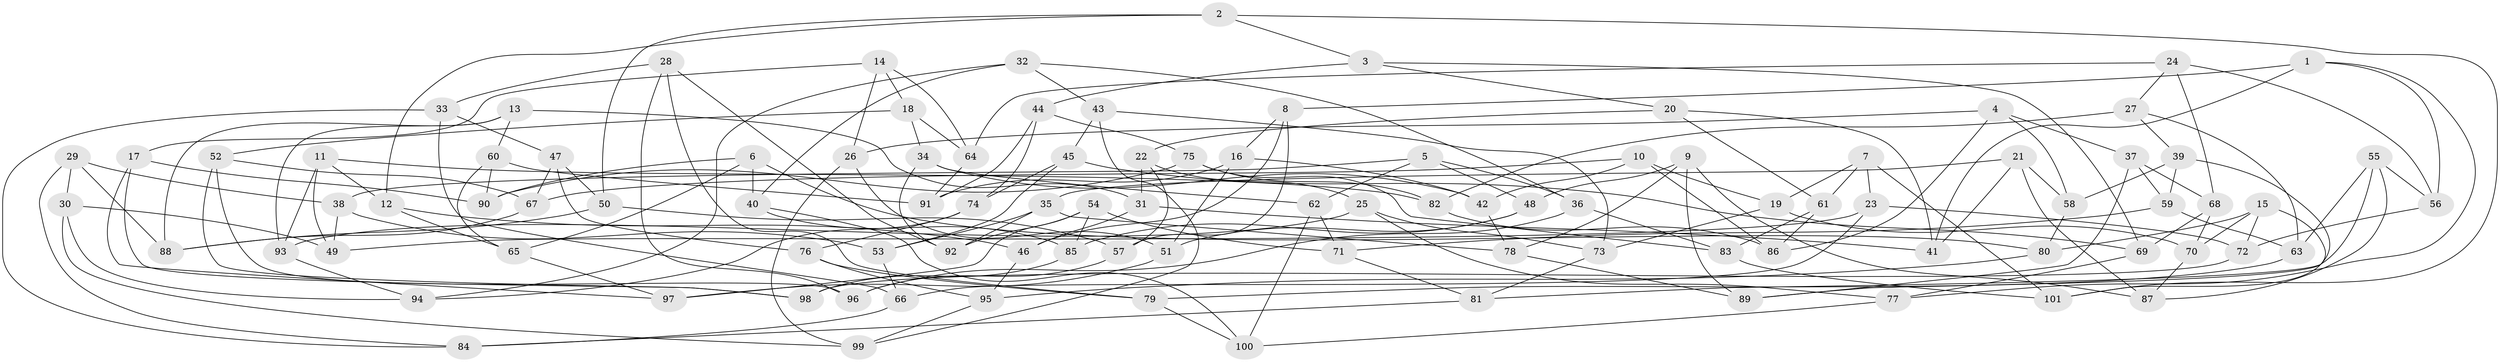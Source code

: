 // coarse degree distribution, {6: 0.53125, 4: 0.40625, 3: 0.015625, 5: 0.046875}
// Generated by graph-tools (version 1.1) at 2025/52/02/27/25 19:52:33]
// undirected, 101 vertices, 202 edges
graph export_dot {
graph [start="1"]
  node [color=gray90,style=filled];
  1;
  2;
  3;
  4;
  5;
  6;
  7;
  8;
  9;
  10;
  11;
  12;
  13;
  14;
  15;
  16;
  17;
  18;
  19;
  20;
  21;
  22;
  23;
  24;
  25;
  26;
  27;
  28;
  29;
  30;
  31;
  32;
  33;
  34;
  35;
  36;
  37;
  38;
  39;
  40;
  41;
  42;
  43;
  44;
  45;
  46;
  47;
  48;
  49;
  50;
  51;
  52;
  53;
  54;
  55;
  56;
  57;
  58;
  59;
  60;
  61;
  62;
  63;
  64;
  65;
  66;
  67;
  68;
  69;
  70;
  71;
  72;
  73;
  74;
  75;
  76;
  77;
  78;
  79;
  80;
  81;
  82;
  83;
  84;
  85;
  86;
  87;
  88;
  89;
  90;
  91;
  92;
  93;
  94;
  95;
  96;
  97;
  98;
  99;
  100;
  101;
  1 -- 56;
  1 -- 41;
  1 -- 8;
  1 -- 77;
  2 -- 3;
  2 -- 12;
  2 -- 50;
  2 -- 101;
  3 -- 20;
  3 -- 69;
  3 -- 44;
  4 -- 26;
  4 -- 58;
  4 -- 37;
  4 -- 86;
  5 -- 48;
  5 -- 36;
  5 -- 62;
  5 -- 38;
  6 -- 90;
  6 -- 40;
  6 -- 65;
  6 -- 80;
  7 -- 19;
  7 -- 23;
  7 -- 61;
  7 -- 101;
  8 -- 16;
  8 -- 46;
  8 -- 57;
  9 -- 78;
  9 -- 48;
  9 -- 87;
  9 -- 89;
  10 -- 19;
  10 -- 42;
  10 -- 86;
  10 -- 67;
  11 -- 82;
  11 -- 49;
  11 -- 93;
  11 -- 12;
  12 -- 46;
  12 -- 65;
  13 -- 31;
  13 -- 93;
  13 -- 88;
  13 -- 60;
  14 -- 18;
  14 -- 17;
  14 -- 26;
  14 -- 64;
  15 -- 80;
  15 -- 101;
  15 -- 72;
  15 -- 70;
  16 -- 91;
  16 -- 51;
  16 -- 42;
  17 -- 97;
  17 -- 90;
  17 -- 98;
  18 -- 52;
  18 -- 34;
  18 -- 64;
  19 -- 70;
  19 -- 73;
  20 -- 22;
  20 -- 41;
  20 -- 61;
  21 -- 87;
  21 -- 58;
  21 -- 35;
  21 -- 41;
  22 -- 31;
  22 -- 57;
  22 -- 25;
  23 -- 49;
  23 -- 72;
  23 -- 66;
  24 -- 68;
  24 -- 27;
  24 -- 64;
  24 -- 56;
  25 -- 73;
  25 -- 77;
  25 -- 93;
  26 -- 51;
  26 -- 99;
  27 -- 63;
  27 -- 82;
  27 -- 39;
  28 -- 33;
  28 -- 96;
  28 -- 79;
  28 -- 92;
  29 -- 38;
  29 -- 84;
  29 -- 88;
  29 -- 30;
  30 -- 99;
  30 -- 94;
  30 -- 49;
  31 -- 46;
  31 -- 41;
  32 -- 94;
  32 -- 36;
  32 -- 43;
  32 -- 40;
  33 -- 84;
  33 -- 66;
  33 -- 47;
  34 -- 42;
  34 -- 92;
  34 -- 62;
  35 -- 78;
  35 -- 92;
  35 -- 53;
  36 -- 83;
  36 -- 96;
  37 -- 68;
  37 -- 59;
  37 -- 89;
  38 -- 53;
  38 -- 49;
  39 -- 89;
  39 -- 59;
  39 -- 58;
  40 -- 85;
  40 -- 100;
  42 -- 78;
  43 -- 73;
  43 -- 45;
  43 -- 99;
  44 -- 75;
  44 -- 91;
  44 -- 74;
  45 -- 74;
  45 -- 53;
  45 -- 69;
  46 -- 95;
  47 -- 76;
  47 -- 50;
  47 -- 67;
  48 -- 85;
  48 -- 51;
  50 -- 57;
  50 -- 88;
  51 -- 97;
  52 -- 98;
  52 -- 96;
  52 -- 67;
  53 -- 66;
  54 -- 71;
  54 -- 97;
  54 -- 85;
  54 -- 92;
  55 -- 56;
  55 -- 87;
  55 -- 81;
  55 -- 63;
  56 -- 72;
  57 -- 96;
  58 -- 80;
  59 -- 71;
  59 -- 63;
  60 -- 90;
  60 -- 91;
  60 -- 65;
  61 -- 83;
  61 -- 86;
  62 -- 100;
  62 -- 71;
  63 -- 79;
  64 -- 91;
  65 -- 97;
  66 -- 84;
  67 -- 88;
  68 -- 69;
  68 -- 70;
  69 -- 77;
  70 -- 87;
  71 -- 81;
  72 -- 98;
  73 -- 81;
  74 -- 76;
  74 -- 94;
  75 -- 82;
  75 -- 83;
  75 -- 90;
  76 -- 95;
  76 -- 79;
  77 -- 100;
  78 -- 89;
  79 -- 100;
  80 -- 95;
  81 -- 84;
  82 -- 86;
  83 -- 101;
  85 -- 98;
  93 -- 94;
  95 -- 99;
}

